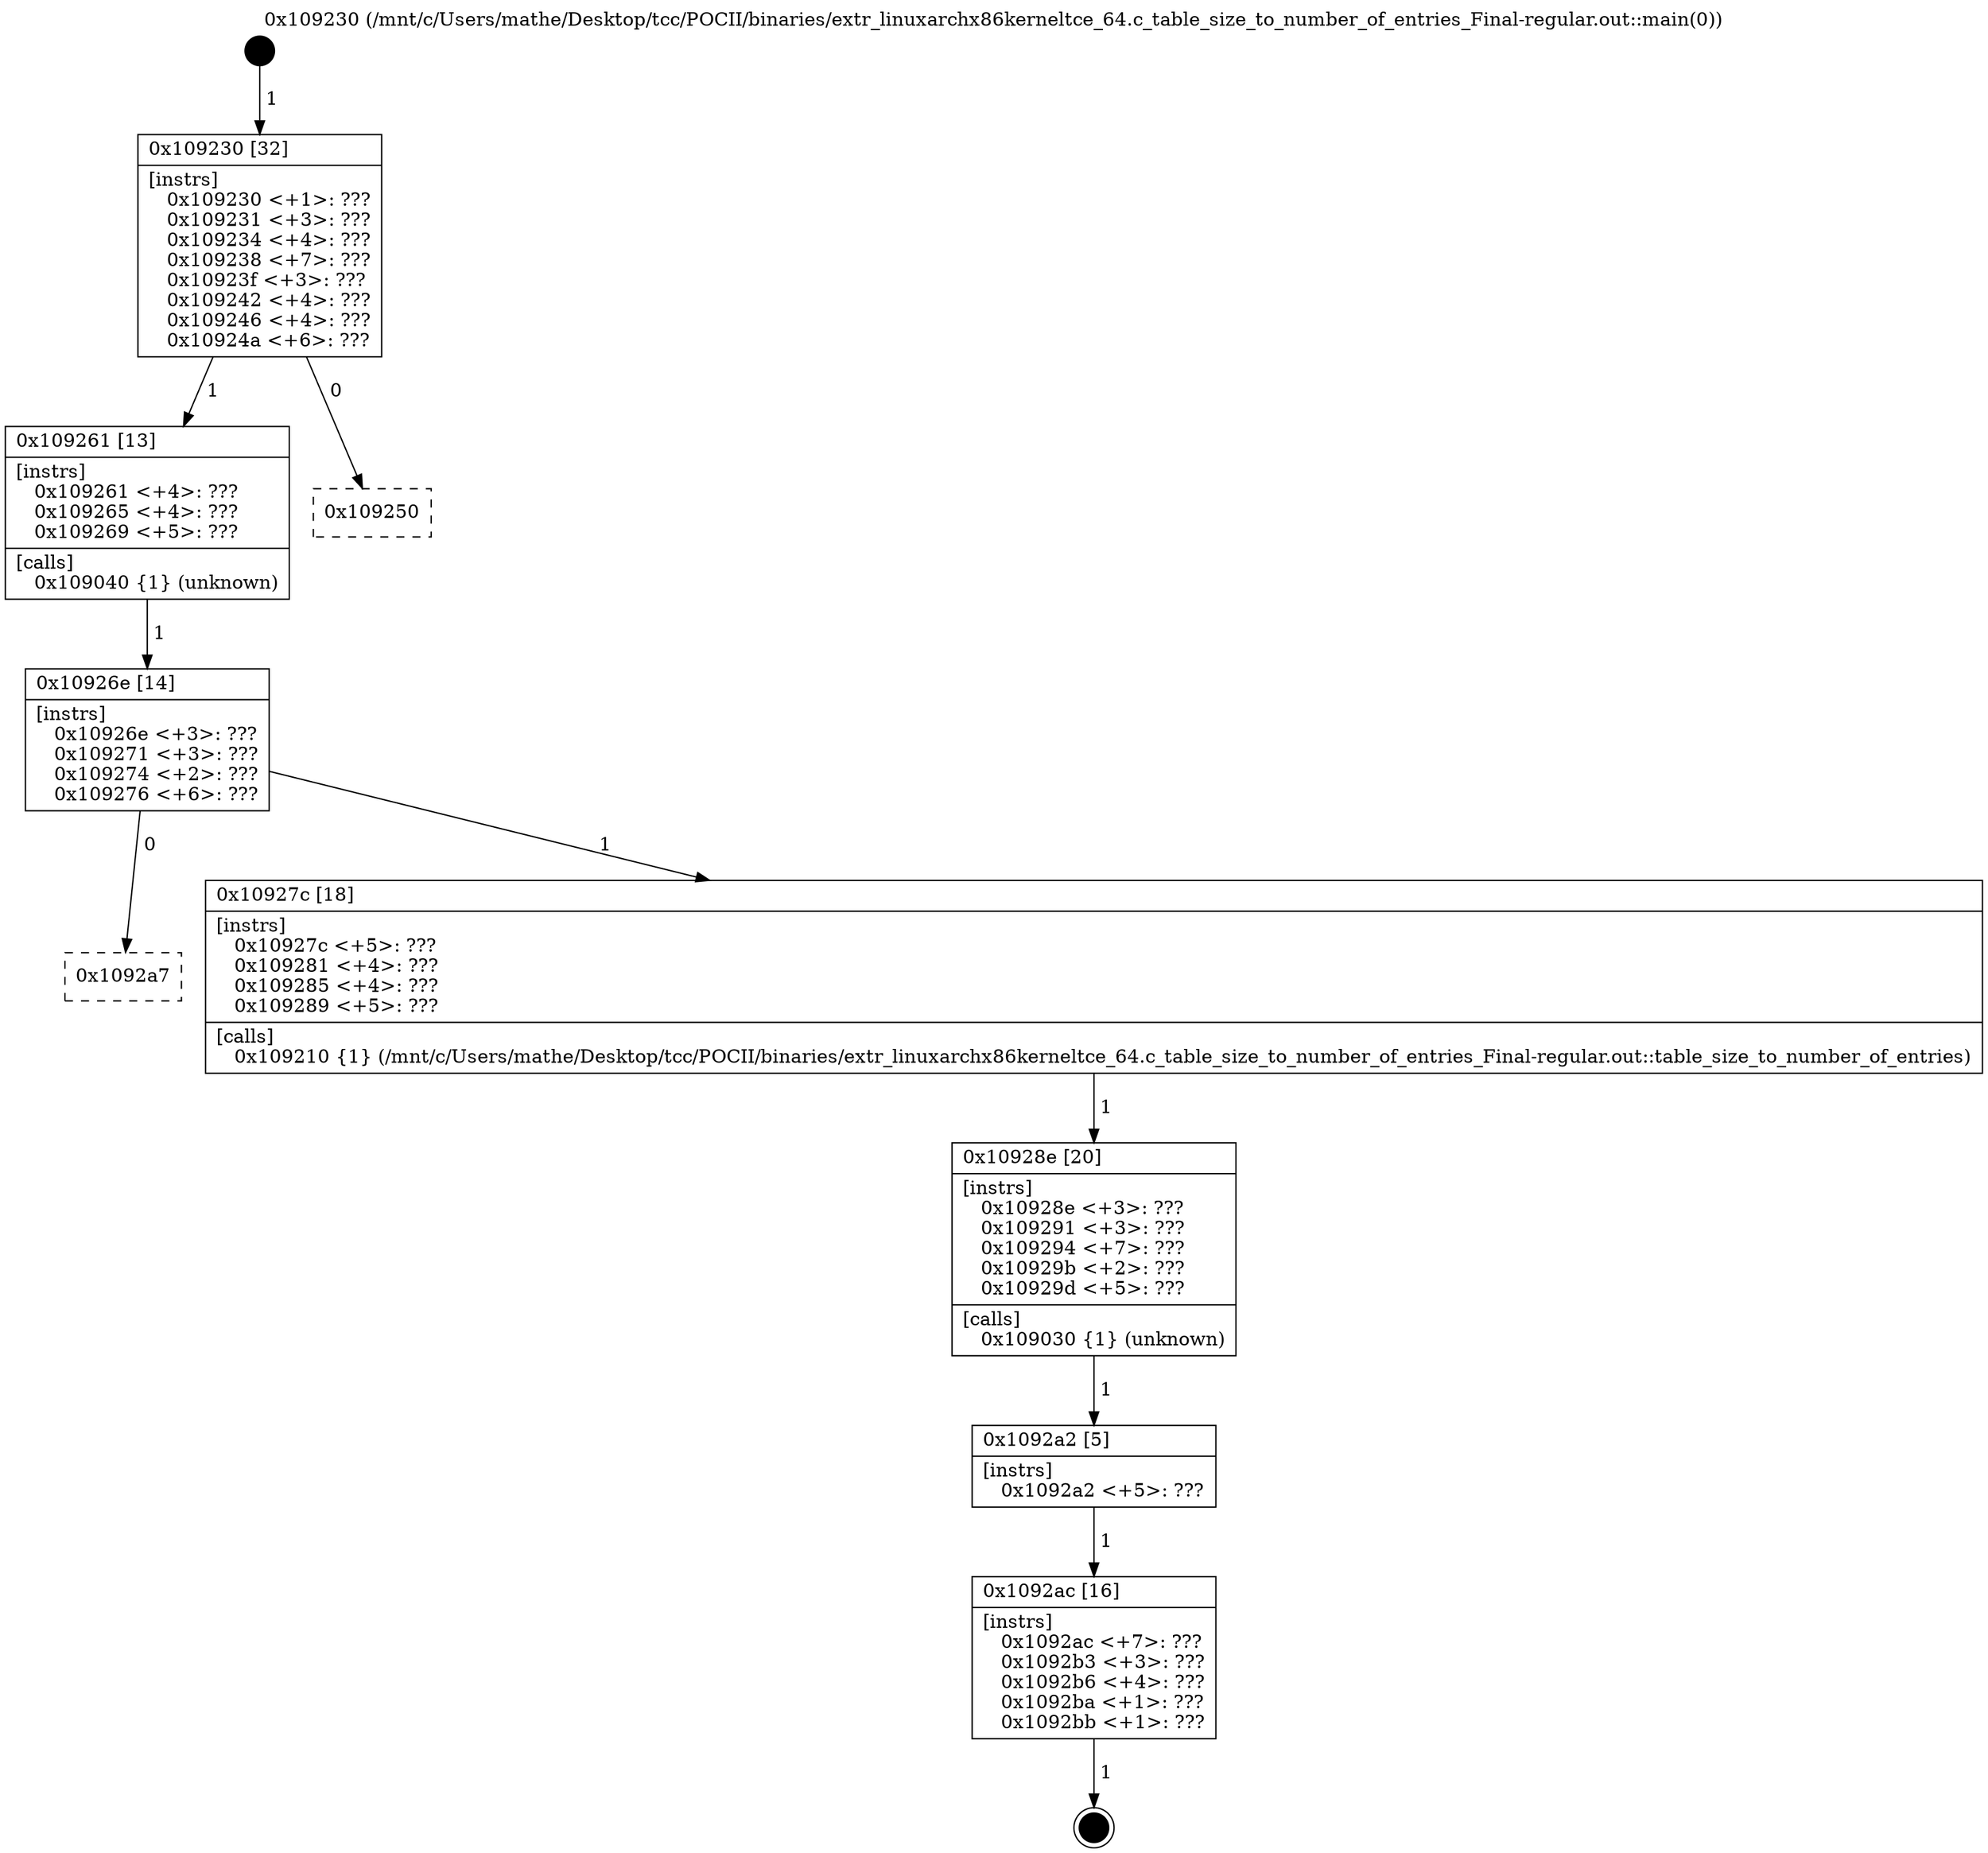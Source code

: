 digraph "0x109230" {
  label = "0x109230 (/mnt/c/Users/mathe/Desktop/tcc/POCII/binaries/extr_linuxarchx86kerneltce_64.c_table_size_to_number_of_entries_Final-regular.out::main(0))"
  labelloc = "t"
  node[shape=record]

  Entry [label="",width=0.3,height=0.3,shape=circle,fillcolor=black,style=filled]
  "0x109230" [label="{
     0x109230 [32]\l
     | [instrs]\l
     &nbsp;&nbsp;0x109230 \<+1\>: ???\l
     &nbsp;&nbsp;0x109231 \<+3\>: ???\l
     &nbsp;&nbsp;0x109234 \<+4\>: ???\l
     &nbsp;&nbsp;0x109238 \<+7\>: ???\l
     &nbsp;&nbsp;0x10923f \<+3\>: ???\l
     &nbsp;&nbsp;0x109242 \<+4\>: ???\l
     &nbsp;&nbsp;0x109246 \<+4\>: ???\l
     &nbsp;&nbsp;0x10924a \<+6\>: ???\l
  }"]
  "0x109261" [label="{
     0x109261 [13]\l
     | [instrs]\l
     &nbsp;&nbsp;0x109261 \<+4\>: ???\l
     &nbsp;&nbsp;0x109265 \<+4\>: ???\l
     &nbsp;&nbsp;0x109269 \<+5\>: ???\l
     | [calls]\l
     &nbsp;&nbsp;0x109040 \{1\} (unknown)\l
  }"]
  "0x109250" [label="{
     0x109250\l
  }", style=dashed]
  "0x10926e" [label="{
     0x10926e [14]\l
     | [instrs]\l
     &nbsp;&nbsp;0x10926e \<+3\>: ???\l
     &nbsp;&nbsp;0x109271 \<+3\>: ???\l
     &nbsp;&nbsp;0x109274 \<+2\>: ???\l
     &nbsp;&nbsp;0x109276 \<+6\>: ???\l
  }"]
  "0x1092a7" [label="{
     0x1092a7\l
  }", style=dashed]
  "0x10927c" [label="{
     0x10927c [18]\l
     | [instrs]\l
     &nbsp;&nbsp;0x10927c \<+5\>: ???\l
     &nbsp;&nbsp;0x109281 \<+4\>: ???\l
     &nbsp;&nbsp;0x109285 \<+4\>: ???\l
     &nbsp;&nbsp;0x109289 \<+5\>: ???\l
     | [calls]\l
     &nbsp;&nbsp;0x109210 \{1\} (/mnt/c/Users/mathe/Desktop/tcc/POCII/binaries/extr_linuxarchx86kerneltce_64.c_table_size_to_number_of_entries_Final-regular.out::table_size_to_number_of_entries)\l
  }"]
  Exit [label="",width=0.3,height=0.3,shape=circle,fillcolor=black,style=filled,peripheries=2]
  "0x10928e" [label="{
     0x10928e [20]\l
     | [instrs]\l
     &nbsp;&nbsp;0x10928e \<+3\>: ???\l
     &nbsp;&nbsp;0x109291 \<+3\>: ???\l
     &nbsp;&nbsp;0x109294 \<+7\>: ???\l
     &nbsp;&nbsp;0x10929b \<+2\>: ???\l
     &nbsp;&nbsp;0x10929d \<+5\>: ???\l
     | [calls]\l
     &nbsp;&nbsp;0x109030 \{1\} (unknown)\l
  }"]
  "0x1092a2" [label="{
     0x1092a2 [5]\l
     | [instrs]\l
     &nbsp;&nbsp;0x1092a2 \<+5\>: ???\l
  }"]
  "0x1092ac" [label="{
     0x1092ac [16]\l
     | [instrs]\l
     &nbsp;&nbsp;0x1092ac \<+7\>: ???\l
     &nbsp;&nbsp;0x1092b3 \<+3\>: ???\l
     &nbsp;&nbsp;0x1092b6 \<+4\>: ???\l
     &nbsp;&nbsp;0x1092ba \<+1\>: ???\l
     &nbsp;&nbsp;0x1092bb \<+1\>: ???\l
  }"]
  Entry -> "0x109230" [label=" 1"]
  "0x109230" -> "0x109261" [label=" 1"]
  "0x109230" -> "0x109250" [label=" 0"]
  "0x109261" -> "0x10926e" [label=" 1"]
  "0x10926e" -> "0x1092a7" [label=" 0"]
  "0x10926e" -> "0x10927c" [label=" 1"]
  "0x1092ac" -> Exit [label=" 1"]
  "0x10927c" -> "0x10928e" [label=" 1"]
  "0x10928e" -> "0x1092a2" [label=" 1"]
  "0x1092a2" -> "0x1092ac" [label=" 1"]
}
